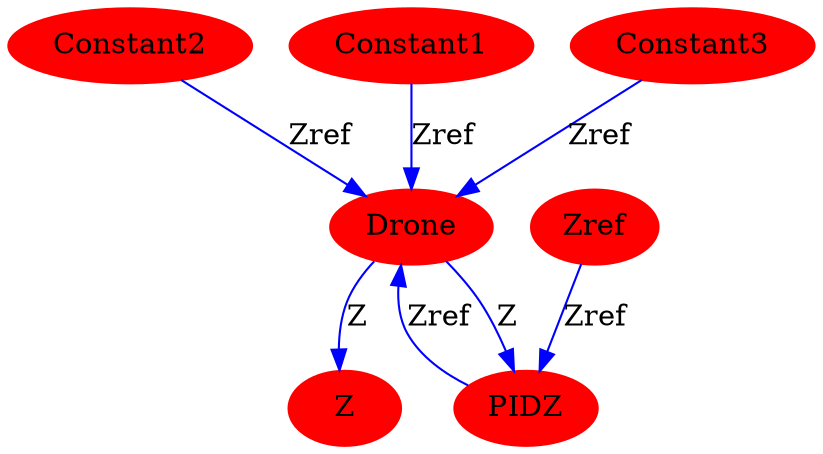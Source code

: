 digraph  {
Constant2 [color=red, fillcolor=red, style=filled];
Constant1 [color=red, fillcolor=red, style=filled];
Drone [color=red, fillcolor=red, style=filled];
PIDZ [color=red, fillcolor=red, style=filled];
Z [color=red, fillcolor=red, style=filled];
Zref [color=red, fillcolor=red, style=filled];
Constant3 [color=red, fillcolor=red, style=filled];
Constant2 -> Drone  [color=blue, key=0, label=Zref];
Constant1 -> Drone  [color=blue, key=0, label=Zref];
Drone -> Z  [color=blue, key=0, label=Z];
Drone -> PIDZ  [color=blue, key=0, label=Z];
PIDZ -> Drone  [color=blue, key=0, label=Zref];
Zref -> PIDZ  [color=blue, key=0, label=Zref];
Constant3 -> Drone  [color=blue, key=0, label=Zref];
}
